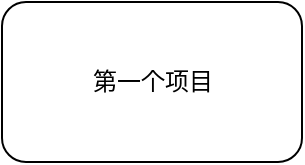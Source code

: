 <mxfile version="13.10.4" type="github">
  <diagram id="pypLeMzY1UMyWJmEHXGO" name="第 1 页">
    <mxGraphModel dx="1662" dy="762" grid="1" gridSize="10" guides="1" tooltips="1" connect="1" arrows="1" fold="1" page="1" pageScale="1" pageWidth="827" pageHeight="1169" math="0" shadow="0">
      <root>
        <mxCell id="0" />
        <mxCell id="1" parent="0" />
        <mxCell id="LfVwvbQLG7rBSIJtwnqe-1" value="" style="rounded=1;whiteSpace=wrap;html=1;" vertex="1" parent="1">
          <mxGeometry x="20" y="30" width="150" height="80" as="geometry" />
        </mxCell>
        <mxCell id="LfVwvbQLG7rBSIJtwnqe-3" value="第一个项目" style="text;html=1;strokeColor=none;fillColor=none;align=center;verticalAlign=middle;whiteSpace=wrap;rounded=0;" vertex="1" parent="1">
          <mxGeometry x="62.5" y="60" width="65" height="20" as="geometry" />
        </mxCell>
      </root>
    </mxGraphModel>
  </diagram>
</mxfile>

